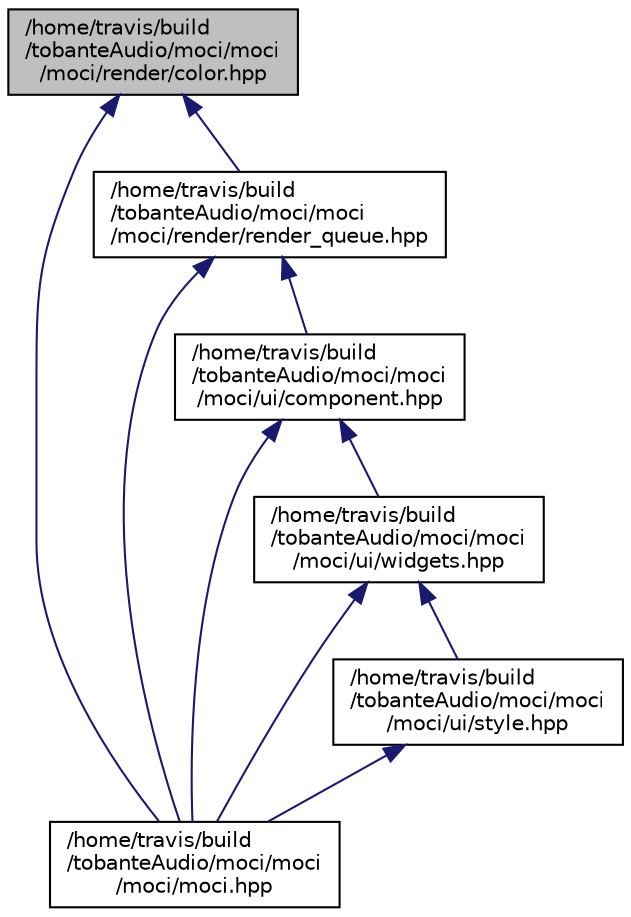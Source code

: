 digraph "/home/travis/build/tobanteAudio/moci/moci/moci/render/color.hpp"
{
  edge [fontname="Helvetica",fontsize="10",labelfontname="Helvetica",labelfontsize="10"];
  node [fontname="Helvetica",fontsize="10",shape=record];
  Node2 [label="/home/travis/build\l/tobanteAudio/moci/moci\l/moci/render/color.hpp",height=0.2,width=0.4,color="black", fillcolor="grey75", style="filled", fontcolor="black"];
  Node2 -> Node3 [dir="back",color="midnightblue",fontsize="10",style="solid",fontname="Helvetica"];
  Node3 [label="/home/travis/build\l/tobanteAudio/moci/moci\l/moci/moci.hpp",height=0.2,width=0.4,color="black", fillcolor="white", style="filled",URL="$moci_8hpp.html"];
  Node2 -> Node4 [dir="back",color="midnightblue",fontsize="10",style="solid",fontname="Helvetica"];
  Node4 [label="/home/travis/build\l/tobanteAudio/moci/moci\l/moci/render/render_queue.hpp",height=0.2,width=0.4,color="black", fillcolor="white", style="filled",URL="$render__queue_8hpp.html"];
  Node4 -> Node3 [dir="back",color="midnightblue",fontsize="10",style="solid",fontname="Helvetica"];
  Node4 -> Node5 [dir="back",color="midnightblue",fontsize="10",style="solid",fontname="Helvetica"];
  Node5 [label="/home/travis/build\l/tobanteAudio/moci/moci\l/moci/ui/component.hpp",height=0.2,width=0.4,color="black", fillcolor="white", style="filled",URL="$component_8hpp.html"];
  Node5 -> Node3 [dir="back",color="midnightblue",fontsize="10",style="solid",fontname="Helvetica"];
  Node5 -> Node6 [dir="back",color="midnightblue",fontsize="10",style="solid",fontname="Helvetica"];
  Node6 [label="/home/travis/build\l/tobanteAudio/moci/moci\l/moci/ui/widgets.hpp",height=0.2,width=0.4,color="black", fillcolor="white", style="filled",URL="$widgets_8hpp.html"];
  Node6 -> Node3 [dir="back",color="midnightblue",fontsize="10",style="solid",fontname="Helvetica"];
  Node6 -> Node7 [dir="back",color="midnightblue",fontsize="10",style="solid",fontname="Helvetica"];
  Node7 [label="/home/travis/build\l/tobanteAudio/moci/moci\l/moci/ui/style.hpp",height=0.2,width=0.4,color="black", fillcolor="white", style="filled",URL="$style_8hpp.html"];
  Node7 -> Node3 [dir="back",color="midnightblue",fontsize="10",style="solid",fontname="Helvetica"];
}
